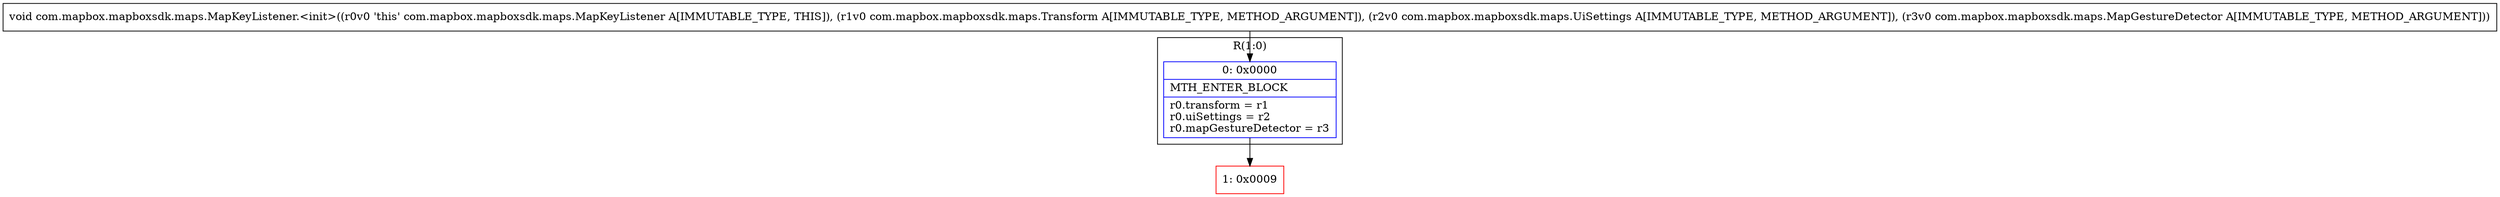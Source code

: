 digraph "CFG forcom.mapbox.mapboxsdk.maps.MapKeyListener.\<init\>(Lcom\/mapbox\/mapboxsdk\/maps\/Transform;Lcom\/mapbox\/mapboxsdk\/maps\/UiSettings;Lcom\/mapbox\/mapboxsdk\/maps\/MapGestureDetector;)V" {
subgraph cluster_Region_1452721523 {
label = "R(1:0)";
node [shape=record,color=blue];
Node_0 [shape=record,label="{0\:\ 0x0000|MTH_ENTER_BLOCK\l|r0.transform = r1\lr0.uiSettings = r2\lr0.mapGestureDetector = r3\l}"];
}
Node_1 [shape=record,color=red,label="{1\:\ 0x0009}"];
MethodNode[shape=record,label="{void com.mapbox.mapboxsdk.maps.MapKeyListener.\<init\>((r0v0 'this' com.mapbox.mapboxsdk.maps.MapKeyListener A[IMMUTABLE_TYPE, THIS]), (r1v0 com.mapbox.mapboxsdk.maps.Transform A[IMMUTABLE_TYPE, METHOD_ARGUMENT]), (r2v0 com.mapbox.mapboxsdk.maps.UiSettings A[IMMUTABLE_TYPE, METHOD_ARGUMENT]), (r3v0 com.mapbox.mapboxsdk.maps.MapGestureDetector A[IMMUTABLE_TYPE, METHOD_ARGUMENT])) }"];
MethodNode -> Node_0;
Node_0 -> Node_1;
}

